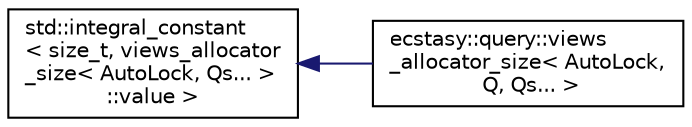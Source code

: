 digraph "Graphical Class Hierarchy"
{
 // LATEX_PDF_SIZE
  edge [fontname="Helvetica",fontsize="10",labelfontname="Helvetica",labelfontsize="10"];
  node [fontname="Helvetica",fontsize="10",shape=record];
  rankdir="LR";
  Node0 [label="std::integral_constant\l\< size_t, views_allocator\l_size\< AutoLock, Qs... \>\l::value \>",height=0.2,width=0.4,color="black", fillcolor="white", style="filled",URL="/home/runner/work/ecstasy/ecstasy/doc/external/cppreference-doxygen-web.tag.xml$cpp/types/integral_constant.html",tooltip=" "];
  Node0 -> Node1 [dir="back",color="midnightblue",fontsize="10",style="solid",fontname="Helvetica"];
  Node1 [label="ecstasy::query::views\l_allocator_size\< AutoLock,\l Q, Qs... \>",height=0.2,width=0.4,color="black", fillcolor="white", style="filled",URL="$structecstasy_1_1query_1_1views__allocator__size_3_01_auto_lock_00_01_q_00_01_qs_8_8_8_01_4.html",tooltip="Get the size of the allocator required for the given queryable types."];
}
